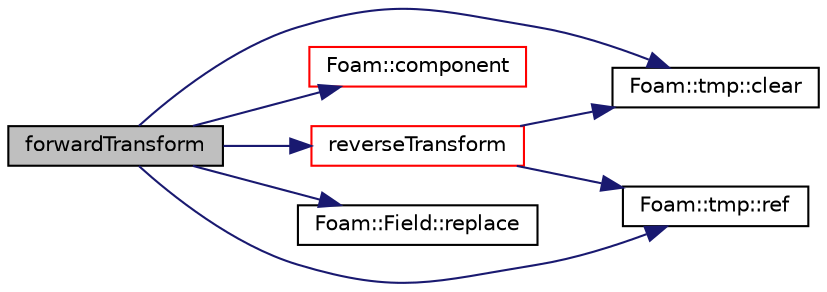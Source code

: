 digraph "forwardTransform"
{
  bgcolor="transparent";
  edge [fontname="Helvetica",fontsize="10",labelfontname="Helvetica",labelfontsize="10"];
  node [fontname="Helvetica",fontsize="10",shape=record];
  rankdir="LR";
  Node101 [label="forwardTransform",height=0.2,width=0.4,color="black", fillcolor="grey75", style="filled", fontcolor="black"];
  Node101 -> Node102 [color="midnightblue",fontsize="10",style="solid",fontname="Helvetica"];
  Node102 [label="Foam::tmp::clear",height=0.2,width=0.4,color="black",URL="$a27077.html#adf1d9633e64d0de6a36e0af17ccd8163",tooltip="If object pointer points to valid object: "];
  Node101 -> Node103 [color="midnightblue",fontsize="10",style="solid",fontname="Helvetica"];
  Node103 [label="Foam::component",height=0.2,width=0.4,color="red",URL="$a21851.html#a38788135ad21a6daaf3af2a761b33508"];
  Node101 -> Node105 [color="midnightblue",fontsize="10",style="solid",fontname="Helvetica"];
  Node105 [label="Foam::tmp::ref",height=0.2,width=0.4,color="black",URL="$a27077.html#aeaf81e641282874cef07f5b808efc83b",tooltip="Return non-const reference or generate a fatal error. "];
  Node101 -> Node106 [color="midnightblue",fontsize="10",style="solid",fontname="Helvetica"];
  Node106 [label="Foam::Field::replace",height=0.2,width=0.4,color="black",URL="$a27573.html#a815e9bf6122726b1d13b4baf30bbad04",tooltip="Replace a component field of the field. "];
  Node101 -> Node107 [color="midnightblue",fontsize="10",style="solid",fontname="Helvetica"];
  Node107 [label="reverseTransform",height=0.2,width=0.4,color="red",URL="$a30017.html#a22a9749db47a5052c69f07d2cd7b2d1e"];
  Node107 -> Node102 [color="midnightblue",fontsize="10",style="solid",fontname="Helvetica"];
  Node107 -> Node105 [color="midnightblue",fontsize="10",style="solid",fontname="Helvetica"];
}
